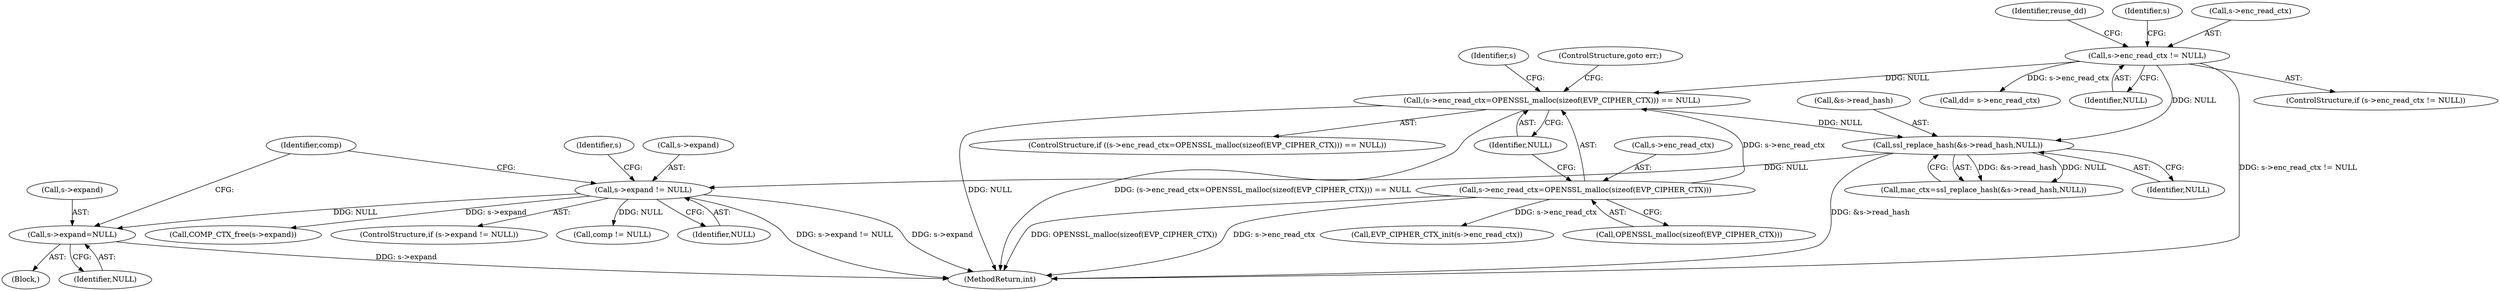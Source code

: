 digraph "0_openssl_34628967f1e65dc8f34e000f0f5518e21afbfc7b_0@pointer" {
"1000350" [label="(Call,s->expand=NULL)"];
"1000340" [label="(Call,s->expand != NULL)"];
"1000333" [label="(Call,ssl_replace_hash(&s->read_hash,NULL))"];
"1000311" [label="(Call,(s->enc_read_ctx=OPENSSL_malloc(sizeof(EVP_CIPHER_CTX))) == NULL)"];
"1000312" [label="(Call,s->enc_read_ctx=OPENSSL_malloc(sizeof(EVP_CIPHER_CTX)))"];
"1000301" [label="(Call,s->enc_read_ctx != NULL)"];
"1001068" [label="(MethodReturn,int)"];
"1000346" [label="(Call,COMP_CTX_free(s->expand))"];
"1000301" [label="(Call,s->enc_read_ctx != NULL)"];
"1000316" [label="(Call,OPENSSL_malloc(sizeof(EVP_CIPHER_CTX)))"];
"1000311" [label="(Call,(s->enc_read_ctx=OPENSSL_malloc(sizeof(EVP_CIPHER_CTX))) == NULL)"];
"1000300" [label="(ControlStructure,if (s->enc_read_ctx != NULL))"];
"1000345" [label="(Block,)"];
"1000357" [label="(Identifier,comp)"];
"1000310" [label="(ControlStructure,if ((s->enc_read_ctx=OPENSSL_malloc(sizeof(EVP_CIPHER_CTX))) == NULL))"];
"1000307" [label="(Identifier,reuse_dd)"];
"1000324" [label="(Identifier,s)"];
"1000322" [label="(Call,EVP_CIPHER_CTX_init(s->enc_read_ctx))"];
"1000314" [label="(Identifier,s)"];
"1000313" [label="(Call,s->enc_read_ctx)"];
"1000348" [label="(Identifier,s)"];
"1000354" [label="(Identifier,NULL)"];
"1000338" [label="(Identifier,NULL)"];
"1000344" [label="(Identifier,NULL)"];
"1000331" [label="(Call,mac_ctx=ssl_replace_hash(&s->read_hash,NULL))"];
"1000326" [label="(Call,dd= s->enc_read_ctx)"];
"1000339" [label="(ControlStructure,if (s->expand != NULL))"];
"1000334" [label="(Call,&s->read_hash)"];
"1000312" [label="(Call,s->enc_read_ctx=OPENSSL_malloc(sizeof(EVP_CIPHER_CTX)))"];
"1000302" [label="(Call,s->enc_read_ctx)"];
"1000340" [label="(Call,s->expand != NULL)"];
"1000351" [label="(Call,s->expand)"];
"1000341" [label="(Call,s->expand)"];
"1000350" [label="(Call,s->expand=NULL)"];
"1000305" [label="(Identifier,NULL)"];
"1000356" [label="(Call,comp != NULL)"];
"1000333" [label="(Call,ssl_replace_hash(&s->read_hash,NULL))"];
"1000320" [label="(ControlStructure,goto err;)"];
"1000319" [label="(Identifier,NULL)"];
"1000350" -> "1000345"  [label="AST: "];
"1000350" -> "1000354"  [label="CFG: "];
"1000351" -> "1000350"  [label="AST: "];
"1000354" -> "1000350"  [label="AST: "];
"1000357" -> "1000350"  [label="CFG: "];
"1000350" -> "1001068"  [label="DDG: s->expand"];
"1000340" -> "1000350"  [label="DDG: NULL"];
"1000340" -> "1000339"  [label="AST: "];
"1000340" -> "1000344"  [label="CFG: "];
"1000341" -> "1000340"  [label="AST: "];
"1000344" -> "1000340"  [label="AST: "];
"1000348" -> "1000340"  [label="CFG: "];
"1000357" -> "1000340"  [label="CFG: "];
"1000340" -> "1001068"  [label="DDG: s->expand != NULL"];
"1000340" -> "1001068"  [label="DDG: s->expand"];
"1000333" -> "1000340"  [label="DDG: NULL"];
"1000340" -> "1000346"  [label="DDG: s->expand"];
"1000340" -> "1000356"  [label="DDG: NULL"];
"1000333" -> "1000331"  [label="AST: "];
"1000333" -> "1000338"  [label="CFG: "];
"1000334" -> "1000333"  [label="AST: "];
"1000338" -> "1000333"  [label="AST: "];
"1000331" -> "1000333"  [label="CFG: "];
"1000333" -> "1001068"  [label="DDG: &s->read_hash"];
"1000333" -> "1000331"  [label="DDG: &s->read_hash"];
"1000333" -> "1000331"  [label="DDG: NULL"];
"1000311" -> "1000333"  [label="DDG: NULL"];
"1000301" -> "1000333"  [label="DDG: NULL"];
"1000311" -> "1000310"  [label="AST: "];
"1000311" -> "1000319"  [label="CFG: "];
"1000312" -> "1000311"  [label="AST: "];
"1000319" -> "1000311"  [label="AST: "];
"1000320" -> "1000311"  [label="CFG: "];
"1000324" -> "1000311"  [label="CFG: "];
"1000311" -> "1001068"  [label="DDG: (s->enc_read_ctx=OPENSSL_malloc(sizeof(EVP_CIPHER_CTX))) == NULL"];
"1000311" -> "1001068"  [label="DDG: NULL"];
"1000312" -> "1000311"  [label="DDG: s->enc_read_ctx"];
"1000301" -> "1000311"  [label="DDG: NULL"];
"1000312" -> "1000316"  [label="CFG: "];
"1000313" -> "1000312"  [label="AST: "];
"1000316" -> "1000312"  [label="AST: "];
"1000319" -> "1000312"  [label="CFG: "];
"1000312" -> "1001068"  [label="DDG: OPENSSL_malloc(sizeof(EVP_CIPHER_CTX))"];
"1000312" -> "1001068"  [label="DDG: s->enc_read_ctx"];
"1000312" -> "1000322"  [label="DDG: s->enc_read_ctx"];
"1000301" -> "1000300"  [label="AST: "];
"1000301" -> "1000305"  [label="CFG: "];
"1000302" -> "1000301"  [label="AST: "];
"1000305" -> "1000301"  [label="AST: "];
"1000307" -> "1000301"  [label="CFG: "];
"1000314" -> "1000301"  [label="CFG: "];
"1000301" -> "1001068"  [label="DDG: s->enc_read_ctx != NULL"];
"1000301" -> "1000326"  [label="DDG: s->enc_read_ctx"];
}
